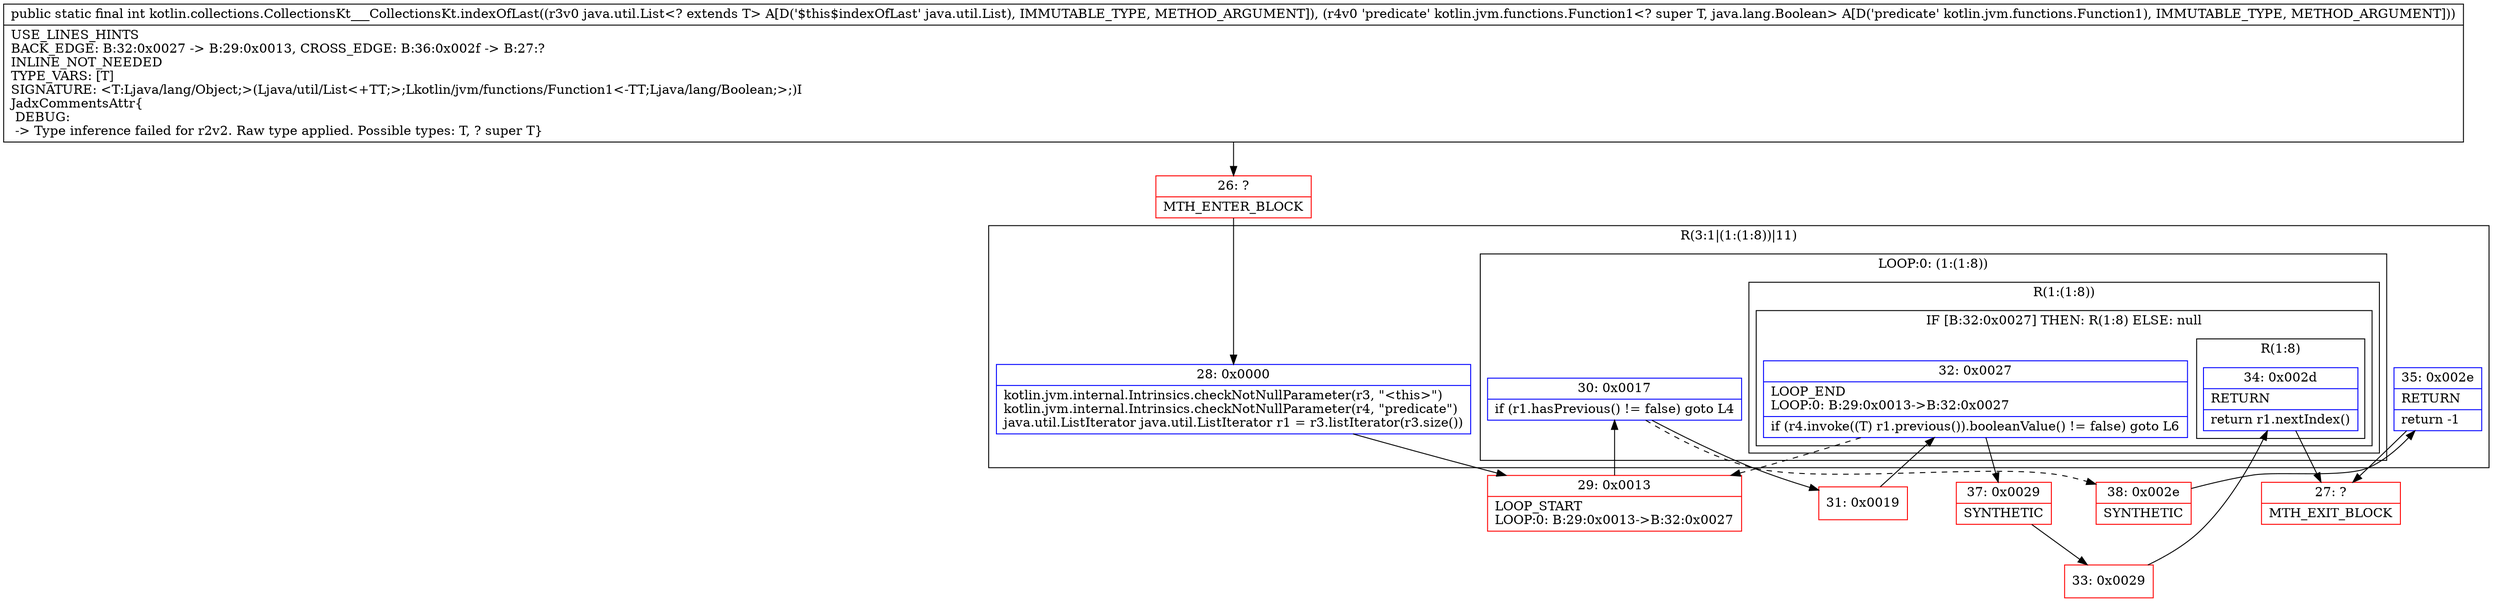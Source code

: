 digraph "CFG forkotlin.collections.CollectionsKt___CollectionsKt.indexOfLast(Ljava\/util\/List;Lkotlin\/jvm\/functions\/Function1;)I" {
subgraph cluster_Region_1654094559 {
label = "R(3:1|(1:(1:8))|11)";
node [shape=record,color=blue];
Node_28 [shape=record,label="{28\:\ 0x0000|kotlin.jvm.internal.Intrinsics.checkNotNullParameter(r3, \"\<this\>\")\lkotlin.jvm.internal.Intrinsics.checkNotNullParameter(r4, \"predicate\")\ljava.util.ListIterator java.util.ListIterator r1 = r3.listIterator(r3.size())\l}"];
subgraph cluster_LoopRegion_445479284 {
label = "LOOP:0: (1:(1:8))";
node [shape=record,color=blue];
Node_30 [shape=record,label="{30\:\ 0x0017|if (r1.hasPrevious() != false) goto L4\l}"];
subgraph cluster_Region_1317678861 {
label = "R(1:(1:8))";
node [shape=record,color=blue];
subgraph cluster_IfRegion_1477381769 {
label = "IF [B:32:0x0027] THEN: R(1:8) ELSE: null";
node [shape=record,color=blue];
Node_32 [shape=record,label="{32\:\ 0x0027|LOOP_END\lLOOP:0: B:29:0x0013\-\>B:32:0x0027\l|if (r4.invoke((T) r1.previous()).booleanValue() != false) goto L6\l}"];
subgraph cluster_Region_1507703822 {
label = "R(1:8)";
node [shape=record,color=blue];
Node_34 [shape=record,label="{34\:\ 0x002d|RETURN\l|return r1.nextIndex()\l}"];
}
}
}
}
Node_35 [shape=record,label="{35\:\ 0x002e|RETURN\l|return \-1\l}"];
}
Node_26 [shape=record,color=red,label="{26\:\ ?|MTH_ENTER_BLOCK\l}"];
Node_29 [shape=record,color=red,label="{29\:\ 0x0013|LOOP_START\lLOOP:0: B:29:0x0013\-\>B:32:0x0027\l}"];
Node_31 [shape=record,color=red,label="{31\:\ 0x0019}"];
Node_37 [shape=record,color=red,label="{37\:\ 0x0029|SYNTHETIC\l}"];
Node_33 [shape=record,color=red,label="{33\:\ 0x0029}"];
Node_27 [shape=record,color=red,label="{27\:\ ?|MTH_EXIT_BLOCK\l}"];
Node_38 [shape=record,color=red,label="{38\:\ 0x002e|SYNTHETIC\l}"];
MethodNode[shape=record,label="{public static final int kotlin.collections.CollectionsKt___CollectionsKt.indexOfLast((r3v0 java.util.List\<? extends T\> A[D('$this$indexOfLast' java.util.List), IMMUTABLE_TYPE, METHOD_ARGUMENT]), (r4v0 'predicate' kotlin.jvm.functions.Function1\<? super T, java.lang.Boolean\> A[D('predicate' kotlin.jvm.functions.Function1), IMMUTABLE_TYPE, METHOD_ARGUMENT]))  | USE_LINES_HINTS\lBACK_EDGE: B:32:0x0027 \-\> B:29:0x0013, CROSS_EDGE: B:36:0x002f \-\> B:27:?\lINLINE_NOT_NEEDED\lTYPE_VARS: [T]\lSIGNATURE: \<T:Ljava\/lang\/Object;\>(Ljava\/util\/List\<+TT;\>;Lkotlin\/jvm\/functions\/Function1\<\-TT;Ljava\/lang\/Boolean;\>;)I\lJadxCommentsAttr\{\l DEBUG: \l \-\> Type inference failed for r2v2. Raw type applied. Possible types: T, ? super T\}\l}"];
MethodNode -> Node_26;Node_28 -> Node_29;
Node_30 -> Node_31;
Node_30 -> Node_38[style=dashed];
Node_32 -> Node_29[style=dashed];
Node_32 -> Node_37;
Node_34 -> Node_27;
Node_35 -> Node_27;
Node_26 -> Node_28;
Node_29 -> Node_30;
Node_31 -> Node_32;
Node_37 -> Node_33;
Node_33 -> Node_34;
Node_38 -> Node_35;
}

